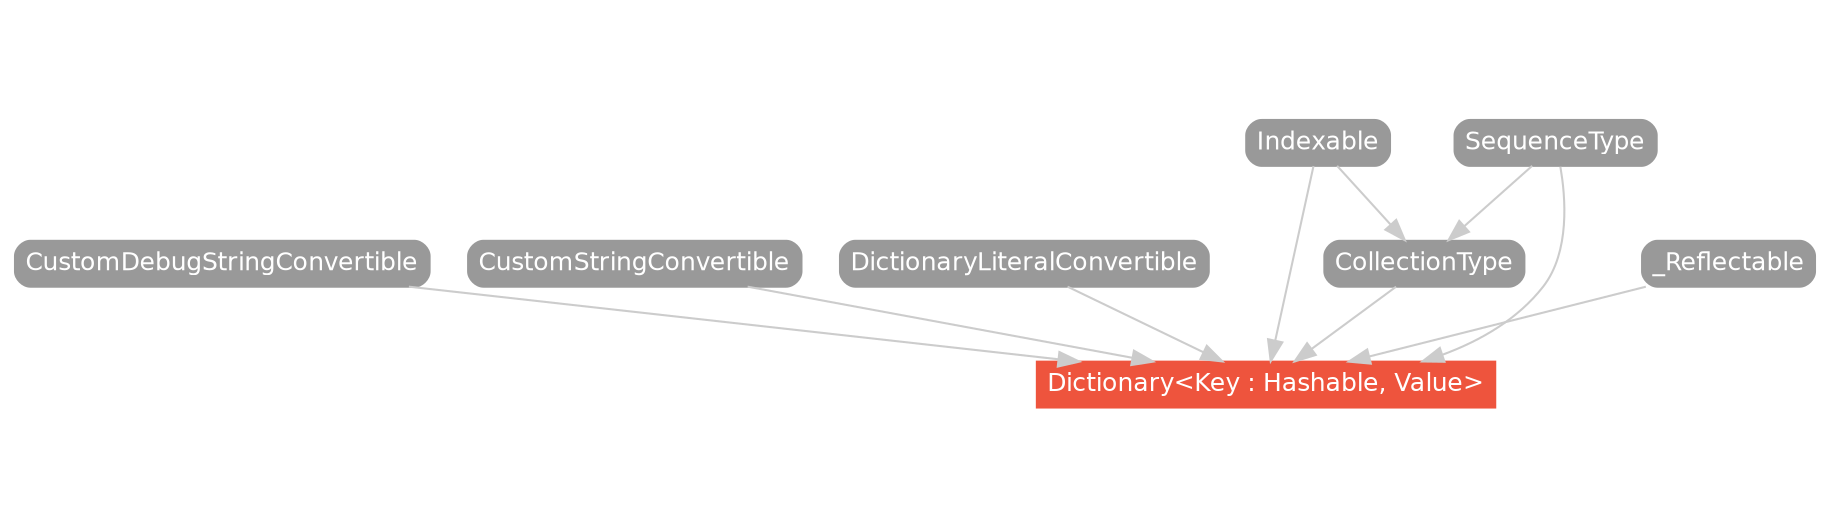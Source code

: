 strict digraph "Dictionary<Key : Hashable, Value> - Type Hierarchy - SwiftDoc.org" {
    pad="0.1,0.8"
    node [shape=box, style="filled,rounded", color="#999999", fillcolor="#999999", fontcolor=white, fontname=Helvetica, fontnames="Helvetica,sansserif", fontsize=12, margin="0.07,0.05", height="0.3"]
    edge [color="#cccccc"]
    "CollectionType" [URL="/protocol/CollectionType/"]
    "CustomDebugStringConvertible" [URL="/protocol/CustomDebugStringConvertible/"]
    "CustomStringConvertible" [URL="/protocol/CustomStringConvertible/"]
    "Dictionary<Key : Hashable, Value>" [URL="/type/Dictionary/", style="filled", fillcolor="#ee543d", color="#ee543d"]
    "DictionaryLiteralConvertible" [URL="/protocol/DictionaryLiteralConvertible/"]
    "Indexable" [URL="/protocol/Indexable/"]
    "SequenceType" [URL="/protocol/SequenceType/"]
    "_Reflectable" [URL="/protocol/_Reflectable/"]    "CollectionType" -> "Dictionary<Key : Hashable, Value>"
    "Indexable" -> "Dictionary<Key : Hashable, Value>"
    "SequenceType" -> "Dictionary<Key : Hashable, Value>"
    "DictionaryLiteralConvertible" -> "Dictionary<Key : Hashable, Value>"
    "CustomStringConvertible" -> "Dictionary<Key : Hashable, Value>"
    "CustomDebugStringConvertible" -> "Dictionary<Key : Hashable, Value>"
    "_Reflectable" -> "Dictionary<Key : Hashable, Value>"
    "Indexable" -> "CollectionType"
    "SequenceType" -> "CollectionType"
    subgraph Types {
        rank = max; "Dictionary<Key : Hashable, Value>";
    }
}